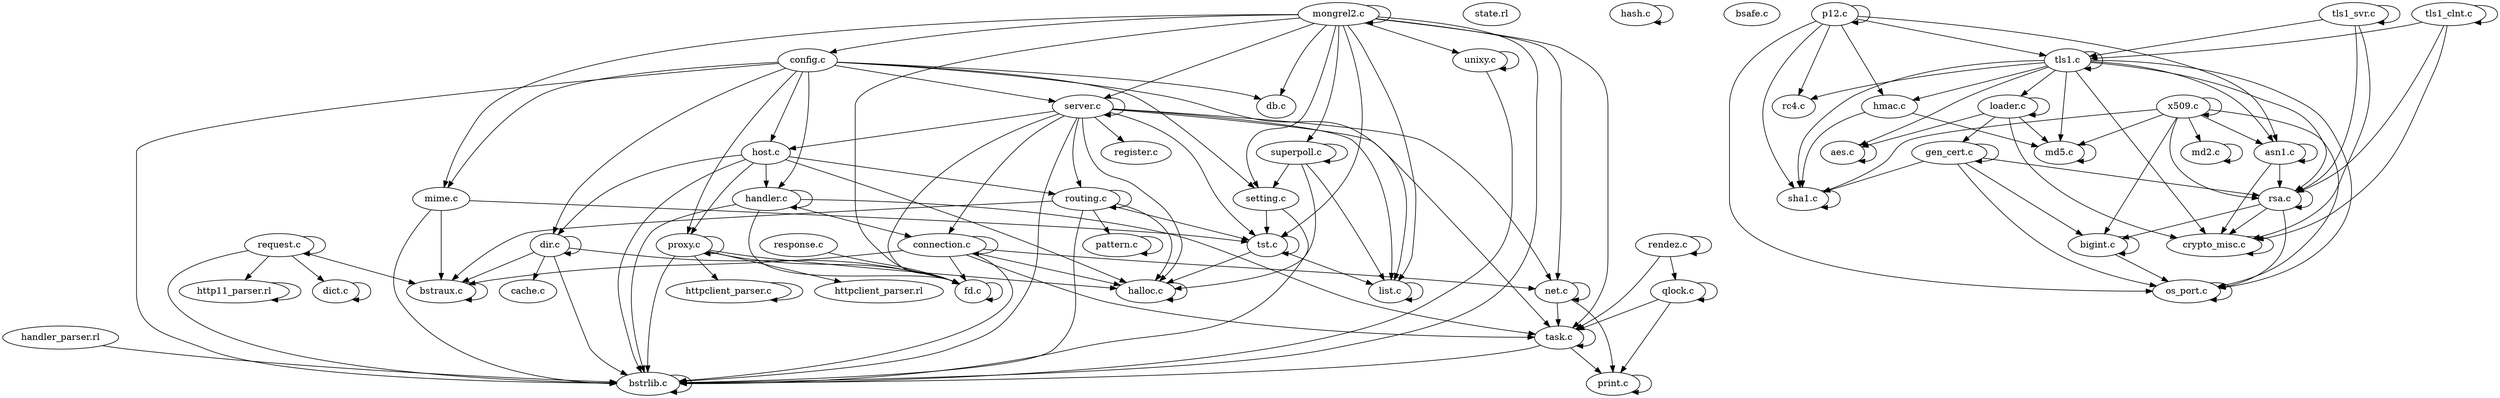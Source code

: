 digraph G {
    subgraph 1 {
        graph [ label=src ];
        subgraph 7 {
            graph [ label=src ];
            50 [ label="connection.c",metric1=222 ];
            51 [ label="dir.c",metric1=153 ];
            52 [ label="handler.c",metric1=107 ];
            53 [ label="handler_parser.rl",metric1=14 ];
            54 [ label="host.c",metric1=38 ];
            55 [ label="mime.c",metric1=22 ];
            56 [ label="pattern.c",metric1=95 ];
            57 [ label="proxy.c",metric1=50 ];
            58 [ label="request.c",metric1=94 ];
            59 [ label="routing.c",metric1=53 ];
            60 [ label="server.c",metric1=51 ];
            61 [ label="setting.c",metric1=16 ];
            62 [ label="state.rl",metric1=33 ];
            63 [ label="superpoll.c",metric1=129 ];
            64 [ label="unixy.c",metric1=58 ];
            65 [ label="mongrel2.c",metric1=124 ];
            66 [ label="cache.c",metric1=45 ];
            67 [ label="register.c",metric1=10 ];
            10952 [ label="response.c",metric1=1 ];
            subgraph 8 {
                graph [ label=adt ];
                9 [ label="dict.c",metric1=242 ];
                10 [ label="hash.c",metric1=135 ];
                11 [ label="list.c",metric1=134 ];
                12 [ label="tst.c",metric1=107 ];
            }
            subgraph 13 {
                graph [ label=bstr ];
                14 [ label="bsafe.c",metric1=49 ];
                15 [ label="bstraux.c",metric1=601 ];
                16 [ label="bstrlib.c",metric1=922 ];
            }
            subgraph 17 {
                graph [ label=config ];
                18 [ label="config.c",metric1=142 ];
                10950 [ label="db.c",metric1=6 ];
            }
            subgraph 19 {
                graph [ label=crypto ];
                20 [ label="aes.c",metric1=100 ];
                21 [ label="bigint.c",metric1=289 ];
                22 [ label="crypto_misc.c",metric1=64 ];
                23 [ label="md2.c",metric1=33 ];
                24 [ label="md5.c",metric1=38 ];
                25 [ label="rc4.c",metric1=16 ];
                26 [ label="rsa.c",metric1=37 ];
                27 [ label="sha1.c",metric1=33 ];
                10953 [ label="hmac.c",metric1=10 ];
            }
            subgraph 28 {
                graph [ label=http11 ];
                29 [ label="http11_parser.rl",metric1=174 ];
                30 [ label="httpclient_parser.rl",metric1=179 ];
                31 [ label="httpclient_parser.c",metric1=7 ];
            }
            subgraph 32 {
                graph [ label=mem ];
                33 [ label="halloc.c",metric1=24 ];
            }
            subgraph 34 {
                graph [ label=ssl ];
                35 [ label="asn1.c",metric1=131 ];
                36 [ label="gen_cert.c",metric1=131 ];
                37 [ label="loader.c",metric1=73 ];
                38 [ label="p12.c",metric1=111 ];
                39 [ label="tls1.c",metric1=398 ];
                40 [ label="tls1_clnt.c",metric1=75 ];
                41 [ label="tls1_svr.c",metric1=86 ];
                42 [ label="x509.c",metric1=95 ];
                10951 [ label="os_port.c",metric1=10 ];
            }
            subgraph 43 {
                graph [ label=task ];
                44 [ label="fd.c",metric1=86 ];
                45 [ label="net.c",metric1=74 ];
                46 [ label="print.c",metric1=68 ];
                47 [ label="qlock.c",metric1=21 ];
                48 [ label="rendez.c",metric1=11 ];
                49 [ label="task.c",metric1=73 ];
            }
        }
    }
    48 -> 48;
    48 -> 49;
    48 -> 47;
    51 -> 44;
    51 -> 15;
    51 -> 51;
    51 -> 16;
    51 -> 66;
    18 -> 57;
    18 -> 61;
    18 -> 51;
    18 -> 60;
    18 -> 54;
    18 -> 16;
    18 -> 55;
    18 -> 11;
    18 -> 10950;
    18 -> 52;
    59 -> 56;
    59 -> 15;
    59 -> 59;
    59 -> 16;
    59 -> 33;
    59 -> 12;
    57 -> 16;
    57 -> 44;
    57 -> 57;
    57 -> 33;
    57 -> 31;
    57 -> 30;
    41 -> 41;
    41 -> 22;
    41 -> 26;
    41 -> 39;
    52 -> 50;
    52 -> 44;
    52 -> 52;
    52 -> 49;
    52 -> 16;
    54 -> 33;
    54 -> 16;
    54 -> 59;
    54 -> 57;
    54 -> 52;
    54 -> 51;
    12 -> 11;
    12 -> 33;
    12 -> 12;
    24 -> 24;
    64 -> 64;
    64 -> 16;
    50 -> 15;
    50 -> 49;
    50 -> 45;
    50 -> 16;
    50 -> 33;
    50 -> 50;
    50 -> 44;
    40 -> 22;
    40 -> 26;
    40 -> 40;
    40 -> 39;
    36 -> 21;
    36 -> 27;
    36 -> 26;
    36 -> 10951;
    36 -> 36;
    38 -> 10951;
    38 -> 10953;
    38 -> 39;
    38 -> 35;
    38 -> 38;
    38 -> 25;
    38 -> 27;
    35 -> 22;
    35 -> 26;
    35 -> 35;
    42 -> 23;
    42 -> 27;
    42 -> 24;
    42 -> 10951;
    42 -> 26;
    42 -> 35;
    42 -> 42;
    42 -> 21;
    65 -> 12;
    65 -> 55;
    65 -> 44;
    65 -> 61;
    65 -> 63;
    65 -> 60;
    65 -> 49;
    65 -> 65;
    65 -> 45;
    65 -> 11;
    65 -> 10950;
    65 -> 18;
    65 -> 64;
    65 -> 16;
    60 -> 12;
    60 -> 49;
    60 -> 45;
    60 -> 50;
    60 -> 54;
    60 -> 44;
    60 -> 67;
    60 -> 11;
    60 -> 60;
    60 -> 59;
    60 -> 33;
    60 -> 16;
    26 -> 10951;
    26 -> 26;
    26 -> 21;
    26 -> 22;
    58 -> 15;
    58 -> 58;
    58 -> 29;
    58 -> 9;
    58 -> 16;
    63 -> 61;
    63 -> 11;
    63 -> 63;
    63 -> 33;
    53 -> 16;
    23 -> 23;
    39 -> 25;
    39 -> 20;
    39 -> 26;
    39 -> 22;
    39 -> 35;
    39 -> 10953;
    39 -> 37;
    39 -> 10951;
    39 -> 24;
    39 -> 39;
    39 -> 27;
    31 -> 31;
    45 -> 46;
    45 -> 45;
    45 -> 49;
    10 -> 10;
    61 -> 16;
    61 -> 12;
    55 -> 15;
    55 -> 16;
    55 -> 12;
    10951 -> 10951;
    22 -> 22;
    33 -> 33;
    37 -> 37;
    37 -> 36;
    37 -> 22;
    37 -> 24;
    37 -> 20;
    29 -> 29;
    46 -> 46;
    27 -> 27;
    49 -> 16;
    49 -> 46;
    49 -> 49;
    47 -> 47;
    47 -> 46;
    47 -> 49;
    21 -> 10951;
    21 -> 21;
    10952 -> 44;
    56 -> 56;
    9 -> 9;
    10953 -> 27;
    10953 -> 24;
    20 -> 20;
    11 -> 11;
    44 -> 44;
    15 -> 15;
    16 -> 16;
}
